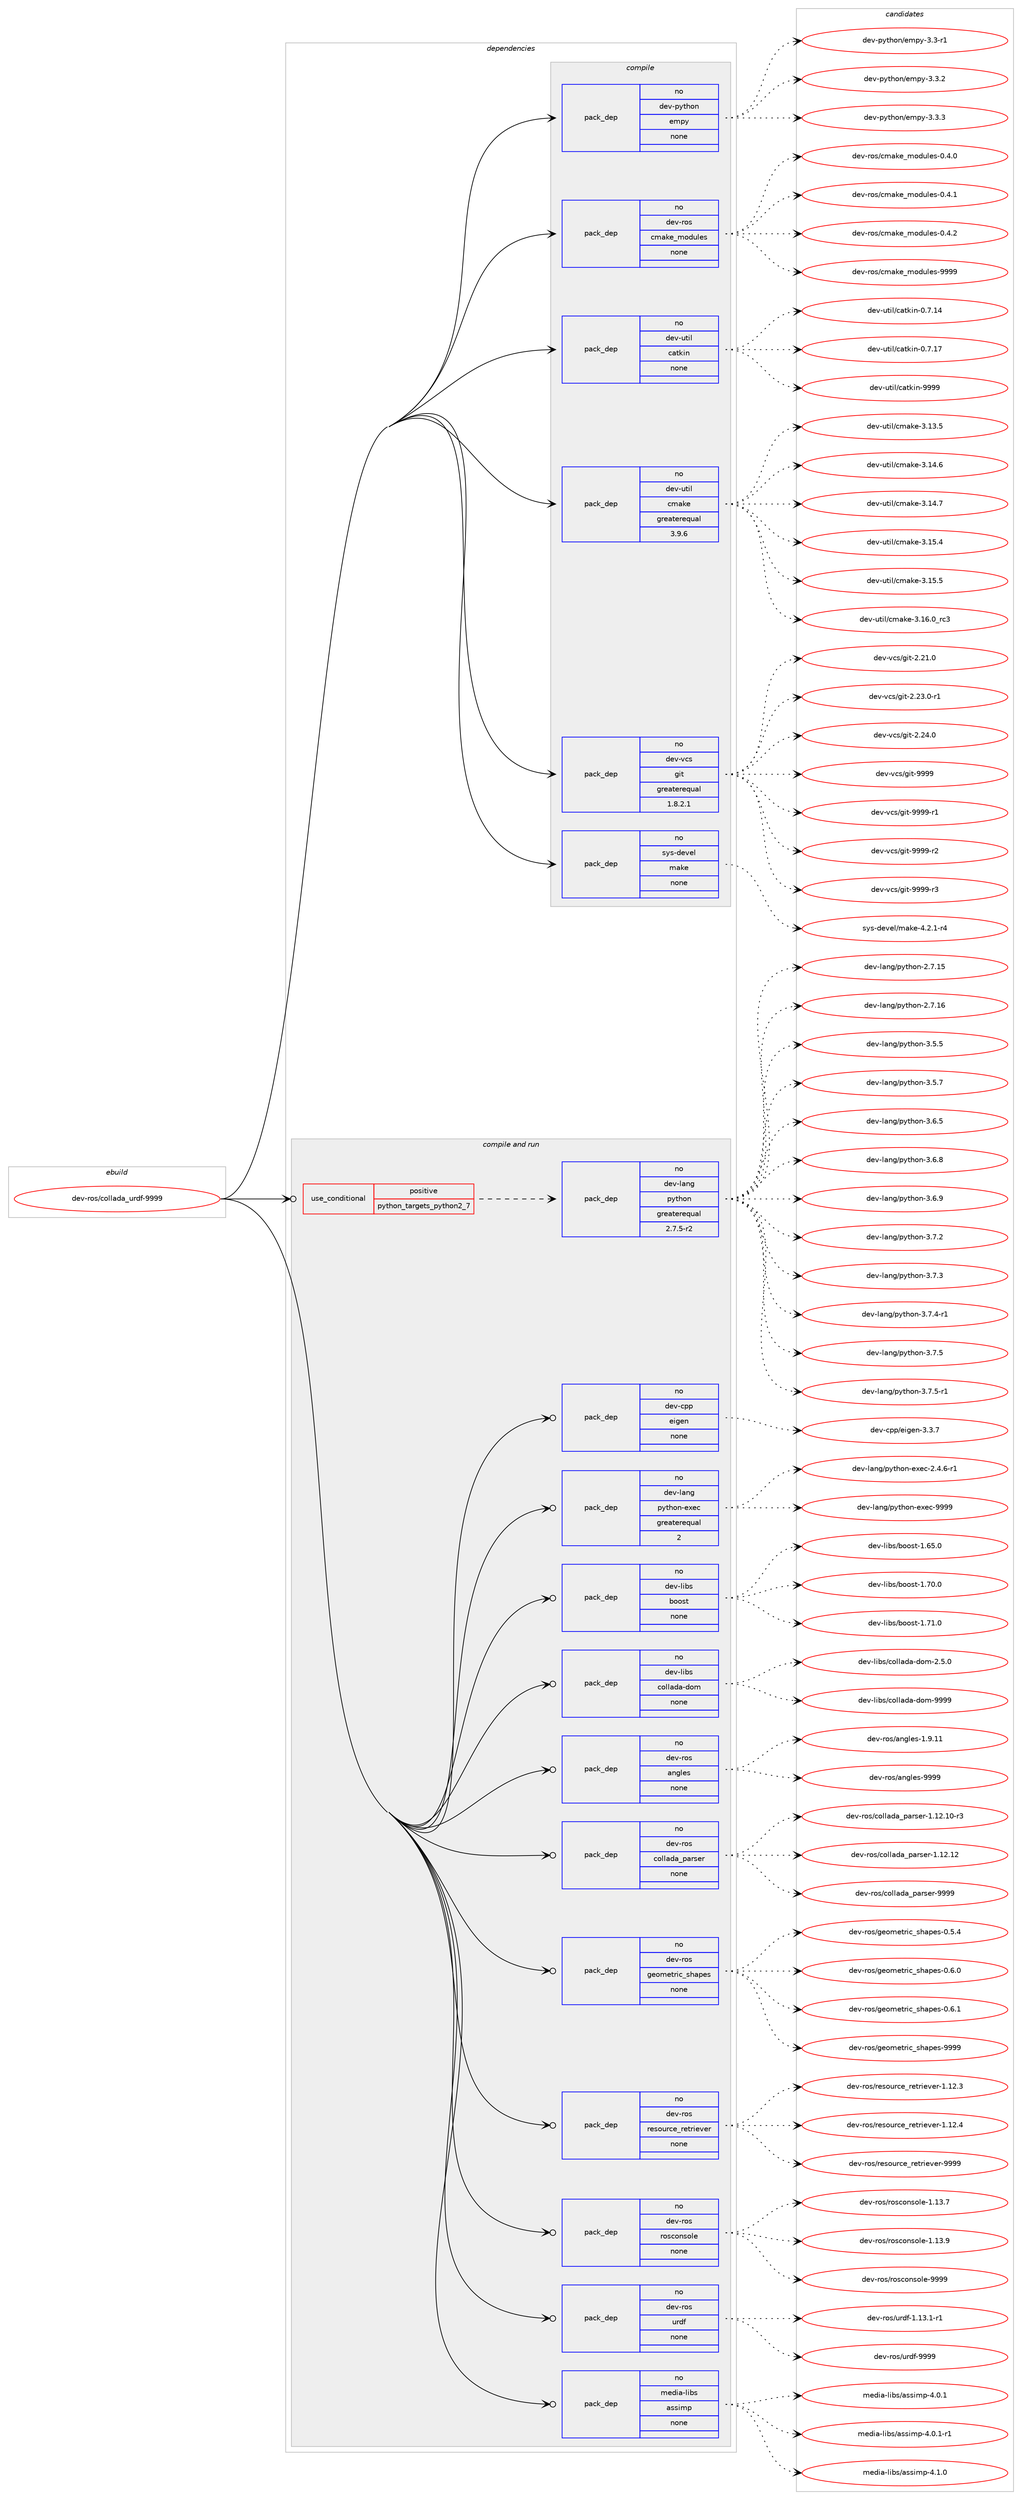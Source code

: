 digraph prolog {

# *************
# Graph options
# *************

newrank=true;
concentrate=true;
compound=true;
graph [rankdir=LR,fontname=Helvetica,fontsize=10,ranksep=1.5];#, ranksep=2.5, nodesep=0.2];
edge  [arrowhead=vee];
node  [fontname=Helvetica,fontsize=10];

# **********
# The ebuild
# **********

subgraph cluster_leftcol {
color=gray;
rank=same;
label=<<i>ebuild</i>>;
id [label="dev-ros/collada_urdf-9999", color=red, width=4, href="../dev-ros/collada_urdf-9999.svg"];
}

# ****************
# The dependencies
# ****************

subgraph cluster_midcol {
color=gray;
label=<<i>dependencies</i>>;
subgraph cluster_compile {
fillcolor="#eeeeee";
style=filled;
label=<<i>compile</i>>;
subgraph pack484954 {
dependency649735 [label=<<TABLE BORDER="0" CELLBORDER="1" CELLSPACING="0" CELLPADDING="4" WIDTH="220"><TR><TD ROWSPAN="6" CELLPADDING="30">pack_dep</TD></TR><TR><TD WIDTH="110">no</TD></TR><TR><TD>dev-python</TD></TR><TR><TD>empy</TD></TR><TR><TD>none</TD></TR><TR><TD></TD></TR></TABLE>>, shape=none, color=blue];
}
id:e -> dependency649735:w [weight=20,style="solid",arrowhead="vee"];
subgraph pack484955 {
dependency649736 [label=<<TABLE BORDER="0" CELLBORDER="1" CELLSPACING="0" CELLPADDING="4" WIDTH="220"><TR><TD ROWSPAN="6" CELLPADDING="30">pack_dep</TD></TR><TR><TD WIDTH="110">no</TD></TR><TR><TD>dev-ros</TD></TR><TR><TD>cmake_modules</TD></TR><TR><TD>none</TD></TR><TR><TD></TD></TR></TABLE>>, shape=none, color=blue];
}
id:e -> dependency649736:w [weight=20,style="solid",arrowhead="vee"];
subgraph pack484956 {
dependency649737 [label=<<TABLE BORDER="0" CELLBORDER="1" CELLSPACING="0" CELLPADDING="4" WIDTH="220"><TR><TD ROWSPAN="6" CELLPADDING="30">pack_dep</TD></TR><TR><TD WIDTH="110">no</TD></TR><TR><TD>dev-util</TD></TR><TR><TD>catkin</TD></TR><TR><TD>none</TD></TR><TR><TD></TD></TR></TABLE>>, shape=none, color=blue];
}
id:e -> dependency649737:w [weight=20,style="solid",arrowhead="vee"];
subgraph pack484957 {
dependency649738 [label=<<TABLE BORDER="0" CELLBORDER="1" CELLSPACING="0" CELLPADDING="4" WIDTH="220"><TR><TD ROWSPAN="6" CELLPADDING="30">pack_dep</TD></TR><TR><TD WIDTH="110">no</TD></TR><TR><TD>dev-util</TD></TR><TR><TD>cmake</TD></TR><TR><TD>greaterequal</TD></TR><TR><TD>3.9.6</TD></TR></TABLE>>, shape=none, color=blue];
}
id:e -> dependency649738:w [weight=20,style="solid",arrowhead="vee"];
subgraph pack484958 {
dependency649739 [label=<<TABLE BORDER="0" CELLBORDER="1" CELLSPACING="0" CELLPADDING="4" WIDTH="220"><TR><TD ROWSPAN="6" CELLPADDING="30">pack_dep</TD></TR><TR><TD WIDTH="110">no</TD></TR><TR><TD>dev-vcs</TD></TR><TR><TD>git</TD></TR><TR><TD>greaterequal</TD></TR><TR><TD>1.8.2.1</TD></TR></TABLE>>, shape=none, color=blue];
}
id:e -> dependency649739:w [weight=20,style="solid",arrowhead="vee"];
subgraph pack484959 {
dependency649740 [label=<<TABLE BORDER="0" CELLBORDER="1" CELLSPACING="0" CELLPADDING="4" WIDTH="220"><TR><TD ROWSPAN="6" CELLPADDING="30">pack_dep</TD></TR><TR><TD WIDTH="110">no</TD></TR><TR><TD>sys-devel</TD></TR><TR><TD>make</TD></TR><TR><TD>none</TD></TR><TR><TD></TD></TR></TABLE>>, shape=none, color=blue];
}
id:e -> dependency649740:w [weight=20,style="solid",arrowhead="vee"];
}
subgraph cluster_compileandrun {
fillcolor="#eeeeee";
style=filled;
label=<<i>compile and run</i>>;
subgraph cond152875 {
dependency649741 [label=<<TABLE BORDER="0" CELLBORDER="1" CELLSPACING="0" CELLPADDING="4"><TR><TD ROWSPAN="3" CELLPADDING="10">use_conditional</TD></TR><TR><TD>positive</TD></TR><TR><TD>python_targets_python2_7</TD></TR></TABLE>>, shape=none, color=red];
subgraph pack484960 {
dependency649742 [label=<<TABLE BORDER="0" CELLBORDER="1" CELLSPACING="0" CELLPADDING="4" WIDTH="220"><TR><TD ROWSPAN="6" CELLPADDING="30">pack_dep</TD></TR><TR><TD WIDTH="110">no</TD></TR><TR><TD>dev-lang</TD></TR><TR><TD>python</TD></TR><TR><TD>greaterequal</TD></TR><TR><TD>2.7.5-r2</TD></TR></TABLE>>, shape=none, color=blue];
}
dependency649741:e -> dependency649742:w [weight=20,style="dashed",arrowhead="vee"];
}
id:e -> dependency649741:w [weight=20,style="solid",arrowhead="odotvee"];
subgraph pack484961 {
dependency649743 [label=<<TABLE BORDER="0" CELLBORDER="1" CELLSPACING="0" CELLPADDING="4" WIDTH="220"><TR><TD ROWSPAN="6" CELLPADDING="30">pack_dep</TD></TR><TR><TD WIDTH="110">no</TD></TR><TR><TD>dev-cpp</TD></TR><TR><TD>eigen</TD></TR><TR><TD>none</TD></TR><TR><TD></TD></TR></TABLE>>, shape=none, color=blue];
}
id:e -> dependency649743:w [weight=20,style="solid",arrowhead="odotvee"];
subgraph pack484962 {
dependency649744 [label=<<TABLE BORDER="0" CELLBORDER="1" CELLSPACING="0" CELLPADDING="4" WIDTH="220"><TR><TD ROWSPAN="6" CELLPADDING="30">pack_dep</TD></TR><TR><TD WIDTH="110">no</TD></TR><TR><TD>dev-lang</TD></TR><TR><TD>python-exec</TD></TR><TR><TD>greaterequal</TD></TR><TR><TD>2</TD></TR></TABLE>>, shape=none, color=blue];
}
id:e -> dependency649744:w [weight=20,style="solid",arrowhead="odotvee"];
subgraph pack484963 {
dependency649745 [label=<<TABLE BORDER="0" CELLBORDER="1" CELLSPACING="0" CELLPADDING="4" WIDTH="220"><TR><TD ROWSPAN="6" CELLPADDING="30">pack_dep</TD></TR><TR><TD WIDTH="110">no</TD></TR><TR><TD>dev-libs</TD></TR><TR><TD>boost</TD></TR><TR><TD>none</TD></TR><TR><TD></TD></TR></TABLE>>, shape=none, color=blue];
}
id:e -> dependency649745:w [weight=20,style="solid",arrowhead="odotvee"];
subgraph pack484964 {
dependency649746 [label=<<TABLE BORDER="0" CELLBORDER="1" CELLSPACING="0" CELLPADDING="4" WIDTH="220"><TR><TD ROWSPAN="6" CELLPADDING="30">pack_dep</TD></TR><TR><TD WIDTH="110">no</TD></TR><TR><TD>dev-libs</TD></TR><TR><TD>collada-dom</TD></TR><TR><TD>none</TD></TR><TR><TD></TD></TR></TABLE>>, shape=none, color=blue];
}
id:e -> dependency649746:w [weight=20,style="solid",arrowhead="odotvee"];
subgraph pack484965 {
dependency649747 [label=<<TABLE BORDER="0" CELLBORDER="1" CELLSPACING="0" CELLPADDING="4" WIDTH="220"><TR><TD ROWSPAN="6" CELLPADDING="30">pack_dep</TD></TR><TR><TD WIDTH="110">no</TD></TR><TR><TD>dev-ros</TD></TR><TR><TD>angles</TD></TR><TR><TD>none</TD></TR><TR><TD></TD></TR></TABLE>>, shape=none, color=blue];
}
id:e -> dependency649747:w [weight=20,style="solid",arrowhead="odotvee"];
subgraph pack484966 {
dependency649748 [label=<<TABLE BORDER="0" CELLBORDER="1" CELLSPACING="0" CELLPADDING="4" WIDTH="220"><TR><TD ROWSPAN="6" CELLPADDING="30">pack_dep</TD></TR><TR><TD WIDTH="110">no</TD></TR><TR><TD>dev-ros</TD></TR><TR><TD>collada_parser</TD></TR><TR><TD>none</TD></TR><TR><TD></TD></TR></TABLE>>, shape=none, color=blue];
}
id:e -> dependency649748:w [weight=20,style="solid",arrowhead="odotvee"];
subgraph pack484967 {
dependency649749 [label=<<TABLE BORDER="0" CELLBORDER="1" CELLSPACING="0" CELLPADDING="4" WIDTH="220"><TR><TD ROWSPAN="6" CELLPADDING="30">pack_dep</TD></TR><TR><TD WIDTH="110">no</TD></TR><TR><TD>dev-ros</TD></TR><TR><TD>geometric_shapes</TD></TR><TR><TD>none</TD></TR><TR><TD></TD></TR></TABLE>>, shape=none, color=blue];
}
id:e -> dependency649749:w [weight=20,style="solid",arrowhead="odotvee"];
subgraph pack484968 {
dependency649750 [label=<<TABLE BORDER="0" CELLBORDER="1" CELLSPACING="0" CELLPADDING="4" WIDTH="220"><TR><TD ROWSPAN="6" CELLPADDING="30">pack_dep</TD></TR><TR><TD WIDTH="110">no</TD></TR><TR><TD>dev-ros</TD></TR><TR><TD>resource_retriever</TD></TR><TR><TD>none</TD></TR><TR><TD></TD></TR></TABLE>>, shape=none, color=blue];
}
id:e -> dependency649750:w [weight=20,style="solid",arrowhead="odotvee"];
subgraph pack484969 {
dependency649751 [label=<<TABLE BORDER="0" CELLBORDER="1" CELLSPACING="0" CELLPADDING="4" WIDTH="220"><TR><TD ROWSPAN="6" CELLPADDING="30">pack_dep</TD></TR><TR><TD WIDTH="110">no</TD></TR><TR><TD>dev-ros</TD></TR><TR><TD>rosconsole</TD></TR><TR><TD>none</TD></TR><TR><TD></TD></TR></TABLE>>, shape=none, color=blue];
}
id:e -> dependency649751:w [weight=20,style="solid",arrowhead="odotvee"];
subgraph pack484970 {
dependency649752 [label=<<TABLE BORDER="0" CELLBORDER="1" CELLSPACING="0" CELLPADDING="4" WIDTH="220"><TR><TD ROWSPAN="6" CELLPADDING="30">pack_dep</TD></TR><TR><TD WIDTH="110">no</TD></TR><TR><TD>dev-ros</TD></TR><TR><TD>urdf</TD></TR><TR><TD>none</TD></TR><TR><TD></TD></TR></TABLE>>, shape=none, color=blue];
}
id:e -> dependency649752:w [weight=20,style="solid",arrowhead="odotvee"];
subgraph pack484971 {
dependency649753 [label=<<TABLE BORDER="0" CELLBORDER="1" CELLSPACING="0" CELLPADDING="4" WIDTH="220"><TR><TD ROWSPAN="6" CELLPADDING="30">pack_dep</TD></TR><TR><TD WIDTH="110">no</TD></TR><TR><TD>media-libs</TD></TR><TR><TD>assimp</TD></TR><TR><TD>none</TD></TR><TR><TD></TD></TR></TABLE>>, shape=none, color=blue];
}
id:e -> dependency649753:w [weight=20,style="solid",arrowhead="odotvee"];
}
subgraph cluster_run {
fillcolor="#eeeeee";
style=filled;
label=<<i>run</i>>;
}
}

# **************
# The candidates
# **************

subgraph cluster_choices {
rank=same;
color=gray;
label=<<i>candidates</i>>;

subgraph choice484954 {
color=black;
nodesep=1;
choice1001011184511212111610411111047101109112121455146514511449 [label="dev-python/empy-3.3-r1", color=red, width=4,href="../dev-python/empy-3.3-r1.svg"];
choice1001011184511212111610411111047101109112121455146514650 [label="dev-python/empy-3.3.2", color=red, width=4,href="../dev-python/empy-3.3.2.svg"];
choice1001011184511212111610411111047101109112121455146514651 [label="dev-python/empy-3.3.3", color=red, width=4,href="../dev-python/empy-3.3.3.svg"];
dependency649735:e -> choice1001011184511212111610411111047101109112121455146514511449:w [style=dotted,weight="100"];
dependency649735:e -> choice1001011184511212111610411111047101109112121455146514650:w [style=dotted,weight="100"];
dependency649735:e -> choice1001011184511212111610411111047101109112121455146514651:w [style=dotted,weight="100"];
}
subgraph choice484955 {
color=black;
nodesep=1;
choice1001011184511411111547991099710710195109111100117108101115454846524648 [label="dev-ros/cmake_modules-0.4.0", color=red, width=4,href="../dev-ros/cmake_modules-0.4.0.svg"];
choice1001011184511411111547991099710710195109111100117108101115454846524649 [label="dev-ros/cmake_modules-0.4.1", color=red, width=4,href="../dev-ros/cmake_modules-0.4.1.svg"];
choice1001011184511411111547991099710710195109111100117108101115454846524650 [label="dev-ros/cmake_modules-0.4.2", color=red, width=4,href="../dev-ros/cmake_modules-0.4.2.svg"];
choice10010111845114111115479910997107101951091111001171081011154557575757 [label="dev-ros/cmake_modules-9999", color=red, width=4,href="../dev-ros/cmake_modules-9999.svg"];
dependency649736:e -> choice1001011184511411111547991099710710195109111100117108101115454846524648:w [style=dotted,weight="100"];
dependency649736:e -> choice1001011184511411111547991099710710195109111100117108101115454846524649:w [style=dotted,weight="100"];
dependency649736:e -> choice1001011184511411111547991099710710195109111100117108101115454846524650:w [style=dotted,weight="100"];
dependency649736:e -> choice10010111845114111115479910997107101951091111001171081011154557575757:w [style=dotted,weight="100"];
}
subgraph choice484956 {
color=black;
nodesep=1;
choice1001011184511711610510847999711610710511045484655464952 [label="dev-util/catkin-0.7.14", color=red, width=4,href="../dev-util/catkin-0.7.14.svg"];
choice1001011184511711610510847999711610710511045484655464955 [label="dev-util/catkin-0.7.17", color=red, width=4,href="../dev-util/catkin-0.7.17.svg"];
choice100101118451171161051084799971161071051104557575757 [label="dev-util/catkin-9999", color=red, width=4,href="../dev-util/catkin-9999.svg"];
dependency649737:e -> choice1001011184511711610510847999711610710511045484655464952:w [style=dotted,weight="100"];
dependency649737:e -> choice1001011184511711610510847999711610710511045484655464955:w [style=dotted,weight="100"];
dependency649737:e -> choice100101118451171161051084799971161071051104557575757:w [style=dotted,weight="100"];
}
subgraph choice484957 {
color=black;
nodesep=1;
choice1001011184511711610510847991099710710145514649514653 [label="dev-util/cmake-3.13.5", color=red, width=4,href="../dev-util/cmake-3.13.5.svg"];
choice1001011184511711610510847991099710710145514649524654 [label="dev-util/cmake-3.14.6", color=red, width=4,href="../dev-util/cmake-3.14.6.svg"];
choice1001011184511711610510847991099710710145514649524655 [label="dev-util/cmake-3.14.7", color=red, width=4,href="../dev-util/cmake-3.14.7.svg"];
choice1001011184511711610510847991099710710145514649534652 [label="dev-util/cmake-3.15.4", color=red, width=4,href="../dev-util/cmake-3.15.4.svg"];
choice1001011184511711610510847991099710710145514649534653 [label="dev-util/cmake-3.15.5", color=red, width=4,href="../dev-util/cmake-3.15.5.svg"];
choice1001011184511711610510847991099710710145514649544648951149951 [label="dev-util/cmake-3.16.0_rc3", color=red, width=4,href="../dev-util/cmake-3.16.0_rc3.svg"];
dependency649738:e -> choice1001011184511711610510847991099710710145514649514653:w [style=dotted,weight="100"];
dependency649738:e -> choice1001011184511711610510847991099710710145514649524654:w [style=dotted,weight="100"];
dependency649738:e -> choice1001011184511711610510847991099710710145514649524655:w [style=dotted,weight="100"];
dependency649738:e -> choice1001011184511711610510847991099710710145514649534652:w [style=dotted,weight="100"];
dependency649738:e -> choice1001011184511711610510847991099710710145514649534653:w [style=dotted,weight="100"];
dependency649738:e -> choice1001011184511711610510847991099710710145514649544648951149951:w [style=dotted,weight="100"];
}
subgraph choice484958 {
color=black;
nodesep=1;
choice10010111845118991154710310511645504650494648 [label="dev-vcs/git-2.21.0", color=red, width=4,href="../dev-vcs/git-2.21.0.svg"];
choice100101118451189911547103105116455046505146484511449 [label="dev-vcs/git-2.23.0-r1", color=red, width=4,href="../dev-vcs/git-2.23.0-r1.svg"];
choice10010111845118991154710310511645504650524648 [label="dev-vcs/git-2.24.0", color=red, width=4,href="../dev-vcs/git-2.24.0.svg"];
choice1001011184511899115471031051164557575757 [label="dev-vcs/git-9999", color=red, width=4,href="../dev-vcs/git-9999.svg"];
choice10010111845118991154710310511645575757574511449 [label="dev-vcs/git-9999-r1", color=red, width=4,href="../dev-vcs/git-9999-r1.svg"];
choice10010111845118991154710310511645575757574511450 [label="dev-vcs/git-9999-r2", color=red, width=4,href="../dev-vcs/git-9999-r2.svg"];
choice10010111845118991154710310511645575757574511451 [label="dev-vcs/git-9999-r3", color=red, width=4,href="../dev-vcs/git-9999-r3.svg"];
dependency649739:e -> choice10010111845118991154710310511645504650494648:w [style=dotted,weight="100"];
dependency649739:e -> choice100101118451189911547103105116455046505146484511449:w [style=dotted,weight="100"];
dependency649739:e -> choice10010111845118991154710310511645504650524648:w [style=dotted,weight="100"];
dependency649739:e -> choice1001011184511899115471031051164557575757:w [style=dotted,weight="100"];
dependency649739:e -> choice10010111845118991154710310511645575757574511449:w [style=dotted,weight="100"];
dependency649739:e -> choice10010111845118991154710310511645575757574511450:w [style=dotted,weight="100"];
dependency649739:e -> choice10010111845118991154710310511645575757574511451:w [style=dotted,weight="100"];
}
subgraph choice484959 {
color=black;
nodesep=1;
choice1151211154510010111810110847109971071014552465046494511452 [label="sys-devel/make-4.2.1-r4", color=red, width=4,href="../sys-devel/make-4.2.1-r4.svg"];
dependency649740:e -> choice1151211154510010111810110847109971071014552465046494511452:w [style=dotted,weight="100"];
}
subgraph choice484960 {
color=black;
nodesep=1;
choice10010111845108971101034711212111610411111045504655464953 [label="dev-lang/python-2.7.15", color=red, width=4,href="../dev-lang/python-2.7.15.svg"];
choice10010111845108971101034711212111610411111045504655464954 [label="dev-lang/python-2.7.16", color=red, width=4,href="../dev-lang/python-2.7.16.svg"];
choice100101118451089711010347112121116104111110455146534653 [label="dev-lang/python-3.5.5", color=red, width=4,href="../dev-lang/python-3.5.5.svg"];
choice100101118451089711010347112121116104111110455146534655 [label="dev-lang/python-3.5.7", color=red, width=4,href="../dev-lang/python-3.5.7.svg"];
choice100101118451089711010347112121116104111110455146544653 [label="dev-lang/python-3.6.5", color=red, width=4,href="../dev-lang/python-3.6.5.svg"];
choice100101118451089711010347112121116104111110455146544656 [label="dev-lang/python-3.6.8", color=red, width=4,href="../dev-lang/python-3.6.8.svg"];
choice100101118451089711010347112121116104111110455146544657 [label="dev-lang/python-3.6.9", color=red, width=4,href="../dev-lang/python-3.6.9.svg"];
choice100101118451089711010347112121116104111110455146554650 [label="dev-lang/python-3.7.2", color=red, width=4,href="../dev-lang/python-3.7.2.svg"];
choice100101118451089711010347112121116104111110455146554651 [label="dev-lang/python-3.7.3", color=red, width=4,href="../dev-lang/python-3.7.3.svg"];
choice1001011184510897110103471121211161041111104551465546524511449 [label="dev-lang/python-3.7.4-r1", color=red, width=4,href="../dev-lang/python-3.7.4-r1.svg"];
choice100101118451089711010347112121116104111110455146554653 [label="dev-lang/python-3.7.5", color=red, width=4,href="../dev-lang/python-3.7.5.svg"];
choice1001011184510897110103471121211161041111104551465546534511449 [label="dev-lang/python-3.7.5-r1", color=red, width=4,href="../dev-lang/python-3.7.5-r1.svg"];
dependency649742:e -> choice10010111845108971101034711212111610411111045504655464953:w [style=dotted,weight="100"];
dependency649742:e -> choice10010111845108971101034711212111610411111045504655464954:w [style=dotted,weight="100"];
dependency649742:e -> choice100101118451089711010347112121116104111110455146534653:w [style=dotted,weight="100"];
dependency649742:e -> choice100101118451089711010347112121116104111110455146534655:w [style=dotted,weight="100"];
dependency649742:e -> choice100101118451089711010347112121116104111110455146544653:w [style=dotted,weight="100"];
dependency649742:e -> choice100101118451089711010347112121116104111110455146544656:w [style=dotted,weight="100"];
dependency649742:e -> choice100101118451089711010347112121116104111110455146544657:w [style=dotted,weight="100"];
dependency649742:e -> choice100101118451089711010347112121116104111110455146554650:w [style=dotted,weight="100"];
dependency649742:e -> choice100101118451089711010347112121116104111110455146554651:w [style=dotted,weight="100"];
dependency649742:e -> choice1001011184510897110103471121211161041111104551465546524511449:w [style=dotted,weight="100"];
dependency649742:e -> choice100101118451089711010347112121116104111110455146554653:w [style=dotted,weight="100"];
dependency649742:e -> choice1001011184510897110103471121211161041111104551465546534511449:w [style=dotted,weight="100"];
}
subgraph choice484961 {
color=black;
nodesep=1;
choice100101118459911211247101105103101110455146514655 [label="dev-cpp/eigen-3.3.7", color=red, width=4,href="../dev-cpp/eigen-3.3.7.svg"];
dependency649743:e -> choice100101118459911211247101105103101110455146514655:w [style=dotted,weight="100"];
}
subgraph choice484962 {
color=black;
nodesep=1;
choice10010111845108971101034711212111610411111045101120101994550465246544511449 [label="dev-lang/python-exec-2.4.6-r1", color=red, width=4,href="../dev-lang/python-exec-2.4.6-r1.svg"];
choice10010111845108971101034711212111610411111045101120101994557575757 [label="dev-lang/python-exec-9999", color=red, width=4,href="../dev-lang/python-exec-9999.svg"];
dependency649744:e -> choice10010111845108971101034711212111610411111045101120101994550465246544511449:w [style=dotted,weight="100"];
dependency649744:e -> choice10010111845108971101034711212111610411111045101120101994557575757:w [style=dotted,weight="100"];
}
subgraph choice484963 {
color=black;
nodesep=1;
choice1001011184510810598115479811111111511645494654534648 [label="dev-libs/boost-1.65.0", color=red, width=4,href="../dev-libs/boost-1.65.0.svg"];
choice1001011184510810598115479811111111511645494655484648 [label="dev-libs/boost-1.70.0", color=red, width=4,href="../dev-libs/boost-1.70.0.svg"];
choice1001011184510810598115479811111111511645494655494648 [label="dev-libs/boost-1.71.0", color=red, width=4,href="../dev-libs/boost-1.71.0.svg"];
dependency649745:e -> choice1001011184510810598115479811111111511645494654534648:w [style=dotted,weight="100"];
dependency649745:e -> choice1001011184510810598115479811111111511645494655484648:w [style=dotted,weight="100"];
dependency649745:e -> choice1001011184510810598115479811111111511645494655494648:w [style=dotted,weight="100"];
}
subgraph choice484964 {
color=black;
nodesep=1;
choice10010111845108105981154799111108108971009745100111109455046534648 [label="dev-libs/collada-dom-2.5.0", color=red, width=4,href="../dev-libs/collada-dom-2.5.0.svg"];
choice100101118451081059811547991111081089710097451001111094557575757 [label="dev-libs/collada-dom-9999", color=red, width=4,href="../dev-libs/collada-dom-9999.svg"];
dependency649746:e -> choice10010111845108105981154799111108108971009745100111109455046534648:w [style=dotted,weight="100"];
dependency649746:e -> choice100101118451081059811547991111081089710097451001111094557575757:w [style=dotted,weight="100"];
}
subgraph choice484965 {
color=black;
nodesep=1;
choice10010111845114111115479711010310810111545494657464949 [label="dev-ros/angles-1.9.11", color=red, width=4,href="../dev-ros/angles-1.9.11.svg"];
choice1001011184511411111547971101031081011154557575757 [label="dev-ros/angles-9999", color=red, width=4,href="../dev-ros/angles-9999.svg"];
dependency649747:e -> choice10010111845114111115479711010310810111545494657464949:w [style=dotted,weight="100"];
dependency649747:e -> choice1001011184511411111547971101031081011154557575757:w [style=dotted,weight="100"];
}
subgraph choice484966 {
color=black;
nodesep=1;
choice1001011184511411111547991111081089710097951129711411510111445494649504649484511451 [label="dev-ros/collada_parser-1.12.10-r3", color=red, width=4,href="../dev-ros/collada_parser-1.12.10-r3.svg"];
choice100101118451141111154799111108108971009795112971141151011144549464950464950 [label="dev-ros/collada_parser-1.12.12", color=red, width=4,href="../dev-ros/collada_parser-1.12.12.svg"];
choice100101118451141111154799111108108971009795112971141151011144557575757 [label="dev-ros/collada_parser-9999", color=red, width=4,href="../dev-ros/collada_parser-9999.svg"];
dependency649748:e -> choice1001011184511411111547991111081089710097951129711411510111445494649504649484511451:w [style=dotted,weight="100"];
dependency649748:e -> choice100101118451141111154799111108108971009795112971141151011144549464950464950:w [style=dotted,weight="100"];
dependency649748:e -> choice100101118451141111154799111108108971009795112971141151011144557575757:w [style=dotted,weight="100"];
}
subgraph choice484967 {
color=black;
nodesep=1;
choice1001011184511411111547103101111109101116114105999511510497112101115454846534652 [label="dev-ros/geometric_shapes-0.5.4", color=red, width=4,href="../dev-ros/geometric_shapes-0.5.4.svg"];
choice1001011184511411111547103101111109101116114105999511510497112101115454846544648 [label="dev-ros/geometric_shapes-0.6.0", color=red, width=4,href="../dev-ros/geometric_shapes-0.6.0.svg"];
choice1001011184511411111547103101111109101116114105999511510497112101115454846544649 [label="dev-ros/geometric_shapes-0.6.1", color=red, width=4,href="../dev-ros/geometric_shapes-0.6.1.svg"];
choice10010111845114111115471031011111091011161141059995115104971121011154557575757 [label="dev-ros/geometric_shapes-9999", color=red, width=4,href="../dev-ros/geometric_shapes-9999.svg"];
dependency649749:e -> choice1001011184511411111547103101111109101116114105999511510497112101115454846534652:w [style=dotted,weight="100"];
dependency649749:e -> choice1001011184511411111547103101111109101116114105999511510497112101115454846544648:w [style=dotted,weight="100"];
dependency649749:e -> choice1001011184511411111547103101111109101116114105999511510497112101115454846544649:w [style=dotted,weight="100"];
dependency649749:e -> choice10010111845114111115471031011111091011161141059995115104971121011154557575757:w [style=dotted,weight="100"];
}
subgraph choice484968 {
color=black;
nodesep=1;
choice1001011184511411111547114101115111117114991019511410111611410510111810111445494649504651 [label="dev-ros/resource_retriever-1.12.3", color=red, width=4,href="../dev-ros/resource_retriever-1.12.3.svg"];
choice1001011184511411111547114101115111117114991019511410111611410510111810111445494649504652 [label="dev-ros/resource_retriever-1.12.4", color=red, width=4,href="../dev-ros/resource_retriever-1.12.4.svg"];
choice100101118451141111154711410111511111711499101951141011161141051011181011144557575757 [label="dev-ros/resource_retriever-9999", color=red, width=4,href="../dev-ros/resource_retriever-9999.svg"];
dependency649750:e -> choice1001011184511411111547114101115111117114991019511410111611410510111810111445494649504651:w [style=dotted,weight="100"];
dependency649750:e -> choice1001011184511411111547114101115111117114991019511410111611410510111810111445494649504652:w [style=dotted,weight="100"];
dependency649750:e -> choice100101118451141111154711410111511111711499101951141011161141051011181011144557575757:w [style=dotted,weight="100"];
}
subgraph choice484969 {
color=black;
nodesep=1;
choice10010111845114111115471141111159911111011511110810145494649514655 [label="dev-ros/rosconsole-1.13.7", color=red, width=4,href="../dev-ros/rosconsole-1.13.7.svg"];
choice10010111845114111115471141111159911111011511110810145494649514657 [label="dev-ros/rosconsole-1.13.9", color=red, width=4,href="../dev-ros/rosconsole-1.13.9.svg"];
choice1001011184511411111547114111115991111101151111081014557575757 [label="dev-ros/rosconsole-9999", color=red, width=4,href="../dev-ros/rosconsole-9999.svg"];
dependency649751:e -> choice10010111845114111115471141111159911111011511110810145494649514655:w [style=dotted,weight="100"];
dependency649751:e -> choice10010111845114111115471141111159911111011511110810145494649514657:w [style=dotted,weight="100"];
dependency649751:e -> choice1001011184511411111547114111115991111101151111081014557575757:w [style=dotted,weight="100"];
}
subgraph choice484970 {
color=black;
nodesep=1;
choice1001011184511411111547117114100102454946495146494511449 [label="dev-ros/urdf-1.13.1-r1", color=red, width=4,href="../dev-ros/urdf-1.13.1-r1.svg"];
choice10010111845114111115471171141001024557575757 [label="dev-ros/urdf-9999", color=red, width=4,href="../dev-ros/urdf-9999.svg"];
dependency649752:e -> choice1001011184511411111547117114100102454946495146494511449:w [style=dotted,weight="100"];
dependency649752:e -> choice10010111845114111115471171141001024557575757:w [style=dotted,weight="100"];
}
subgraph choice484971 {
color=black;
nodesep=1;
choice1091011001059745108105981154797115115105109112455246484649 [label="media-libs/assimp-4.0.1", color=red, width=4,href="../media-libs/assimp-4.0.1.svg"];
choice10910110010597451081059811547971151151051091124552464846494511449 [label="media-libs/assimp-4.0.1-r1", color=red, width=4,href="../media-libs/assimp-4.0.1-r1.svg"];
choice1091011001059745108105981154797115115105109112455246494648 [label="media-libs/assimp-4.1.0", color=red, width=4,href="../media-libs/assimp-4.1.0.svg"];
dependency649753:e -> choice1091011001059745108105981154797115115105109112455246484649:w [style=dotted,weight="100"];
dependency649753:e -> choice10910110010597451081059811547971151151051091124552464846494511449:w [style=dotted,weight="100"];
dependency649753:e -> choice1091011001059745108105981154797115115105109112455246494648:w [style=dotted,weight="100"];
}
}

}
